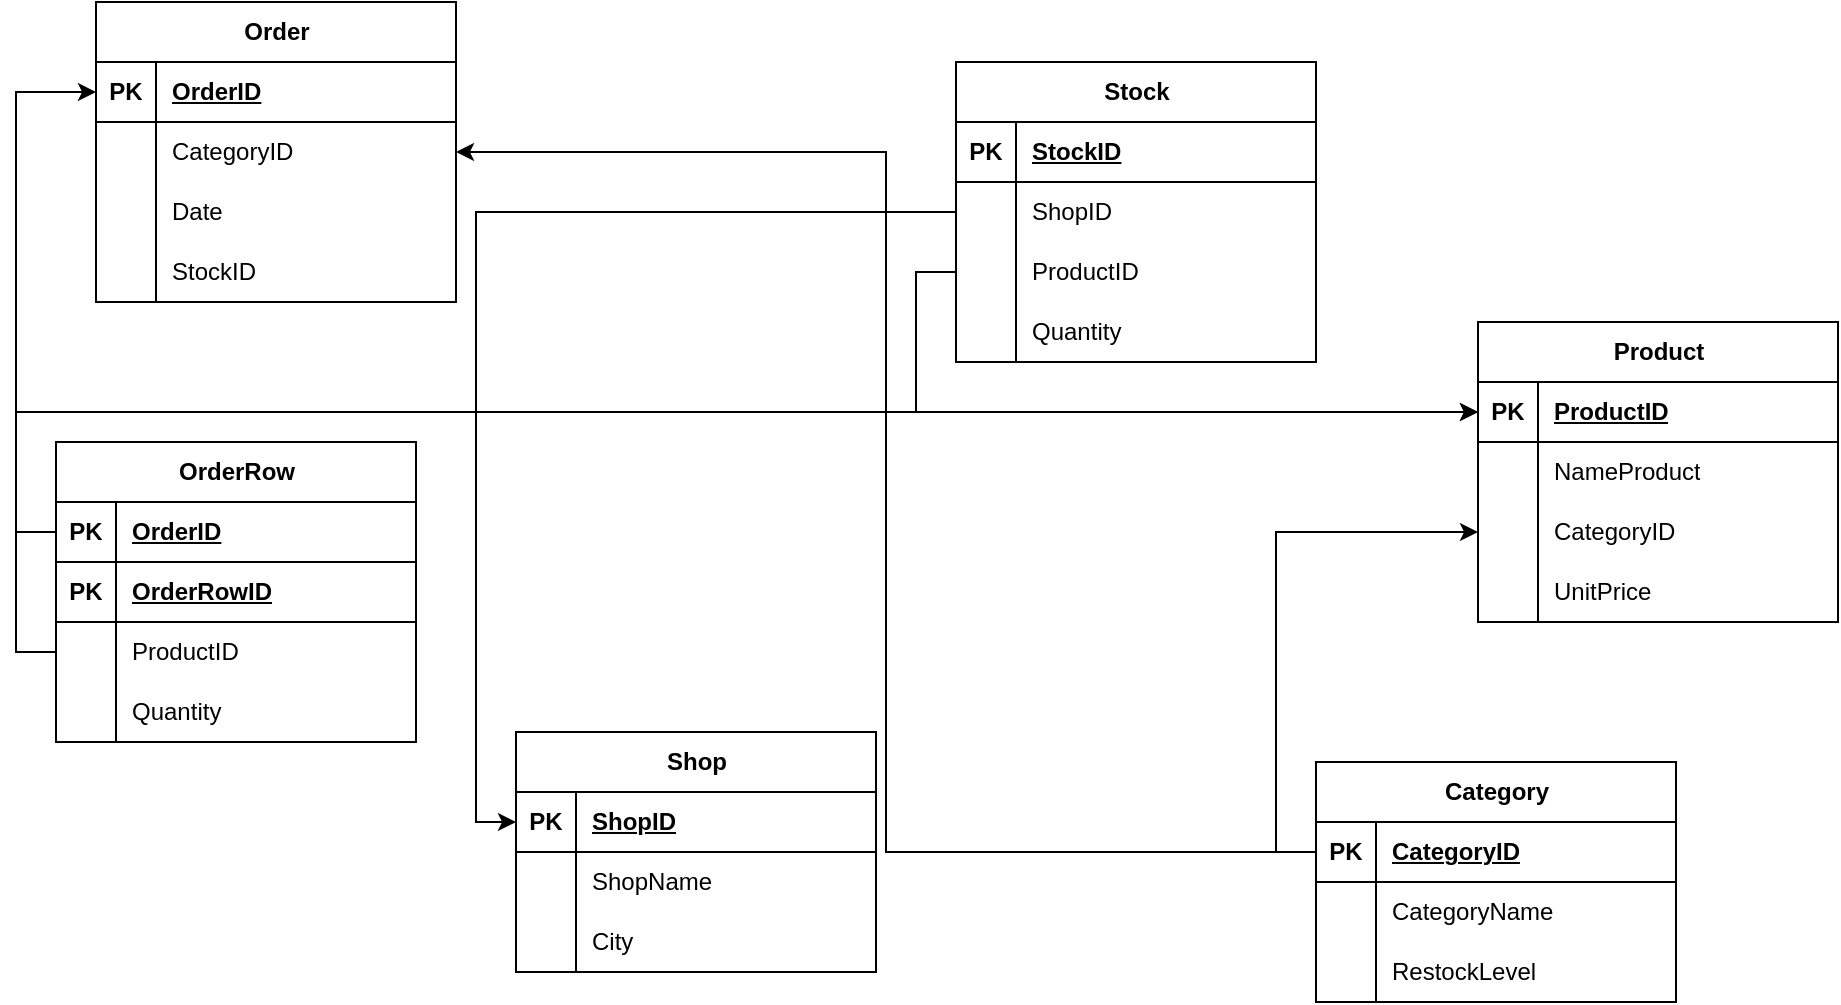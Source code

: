 <mxfile version="24.2.2" type="github">
  <diagram name="Pagina-1" id="MifDRLnON2oyP6IGiTaF">
    <mxGraphModel dx="1290" dy="522" grid="1" gridSize="10" guides="1" tooltips="1" connect="1" arrows="1" fold="1" page="1" pageScale="1" pageWidth="827" pageHeight="1169" math="0" shadow="0">
      <root>
        <mxCell id="0" />
        <mxCell id="1" parent="0" />
        <mxCell id="2HWA1hH77OT_1Yd0YeUR-2" value="Product" style="shape=table;startSize=30;container=1;collapsible=1;childLayout=tableLayout;fixedRows=1;rowLines=0;fontStyle=1;align=center;resizeLast=1;html=1;" parent="1" vertex="1">
          <mxGeometry x="1061" y="380" width="180" height="150" as="geometry" />
        </mxCell>
        <mxCell id="2HWA1hH77OT_1Yd0YeUR-3" value="" style="shape=tableRow;horizontal=0;startSize=0;swimlaneHead=0;swimlaneBody=0;fillColor=none;collapsible=0;dropTarget=0;points=[[0,0.5],[1,0.5]];portConstraint=eastwest;top=0;left=0;right=0;bottom=1;" parent="2HWA1hH77OT_1Yd0YeUR-2" vertex="1">
          <mxGeometry y="30" width="180" height="30" as="geometry" />
        </mxCell>
        <mxCell id="2HWA1hH77OT_1Yd0YeUR-4" value="PK" style="shape=partialRectangle;connectable=0;fillColor=none;top=0;left=0;bottom=0;right=0;fontStyle=1;overflow=hidden;whiteSpace=wrap;html=1;" parent="2HWA1hH77OT_1Yd0YeUR-3" vertex="1">
          <mxGeometry width="30" height="30" as="geometry">
            <mxRectangle width="30" height="30" as="alternateBounds" />
          </mxGeometry>
        </mxCell>
        <mxCell id="2HWA1hH77OT_1Yd0YeUR-5" value="ProductID" style="shape=partialRectangle;connectable=0;fillColor=none;top=0;left=0;bottom=0;right=0;align=left;spacingLeft=6;fontStyle=5;overflow=hidden;whiteSpace=wrap;html=1;" parent="2HWA1hH77OT_1Yd0YeUR-3" vertex="1">
          <mxGeometry x="30" width="150" height="30" as="geometry">
            <mxRectangle width="150" height="30" as="alternateBounds" />
          </mxGeometry>
        </mxCell>
        <mxCell id="2HWA1hH77OT_1Yd0YeUR-6" value="" style="shape=tableRow;horizontal=0;startSize=0;swimlaneHead=0;swimlaneBody=0;fillColor=none;collapsible=0;dropTarget=0;points=[[0,0.5],[1,0.5]];portConstraint=eastwest;top=0;left=0;right=0;bottom=0;" parent="2HWA1hH77OT_1Yd0YeUR-2" vertex="1">
          <mxGeometry y="60" width="180" height="30" as="geometry" />
        </mxCell>
        <mxCell id="2HWA1hH77OT_1Yd0YeUR-7" value="" style="shape=partialRectangle;connectable=0;fillColor=none;top=0;left=0;bottom=0;right=0;editable=1;overflow=hidden;whiteSpace=wrap;html=1;" parent="2HWA1hH77OT_1Yd0YeUR-6" vertex="1">
          <mxGeometry width="30" height="30" as="geometry">
            <mxRectangle width="30" height="30" as="alternateBounds" />
          </mxGeometry>
        </mxCell>
        <mxCell id="2HWA1hH77OT_1Yd0YeUR-8" value="NameProduct" style="shape=partialRectangle;connectable=0;fillColor=none;top=0;left=0;bottom=0;right=0;align=left;spacingLeft=6;overflow=hidden;whiteSpace=wrap;html=1;" parent="2HWA1hH77OT_1Yd0YeUR-6" vertex="1">
          <mxGeometry x="30" width="150" height="30" as="geometry">
            <mxRectangle width="150" height="30" as="alternateBounds" />
          </mxGeometry>
        </mxCell>
        <mxCell id="2HWA1hH77OT_1Yd0YeUR-9" value="" style="shape=tableRow;horizontal=0;startSize=0;swimlaneHead=0;swimlaneBody=0;fillColor=none;collapsible=0;dropTarget=0;points=[[0,0.5],[1,0.5]];portConstraint=eastwest;top=0;left=0;right=0;bottom=0;" parent="2HWA1hH77OT_1Yd0YeUR-2" vertex="1">
          <mxGeometry y="90" width="180" height="30" as="geometry" />
        </mxCell>
        <mxCell id="2HWA1hH77OT_1Yd0YeUR-10" value="" style="shape=partialRectangle;connectable=0;fillColor=none;top=0;left=0;bottom=0;right=0;editable=1;overflow=hidden;whiteSpace=wrap;html=1;" parent="2HWA1hH77OT_1Yd0YeUR-9" vertex="1">
          <mxGeometry width="30" height="30" as="geometry">
            <mxRectangle width="30" height="30" as="alternateBounds" />
          </mxGeometry>
        </mxCell>
        <mxCell id="2HWA1hH77OT_1Yd0YeUR-11" value="CategoryID" style="shape=partialRectangle;connectable=0;fillColor=none;top=0;left=0;bottom=0;right=0;align=left;spacingLeft=6;overflow=hidden;whiteSpace=wrap;html=1;" parent="2HWA1hH77OT_1Yd0YeUR-9" vertex="1">
          <mxGeometry x="30" width="150" height="30" as="geometry">
            <mxRectangle width="150" height="30" as="alternateBounds" />
          </mxGeometry>
        </mxCell>
        <mxCell id="2HWA1hH77OT_1Yd0YeUR-12" value="" style="shape=tableRow;horizontal=0;startSize=0;swimlaneHead=0;swimlaneBody=0;fillColor=none;collapsible=0;dropTarget=0;points=[[0,0.5],[1,0.5]];portConstraint=eastwest;top=0;left=0;right=0;bottom=0;" parent="2HWA1hH77OT_1Yd0YeUR-2" vertex="1">
          <mxGeometry y="120" width="180" height="30" as="geometry" />
        </mxCell>
        <mxCell id="2HWA1hH77OT_1Yd0YeUR-13" value="" style="shape=partialRectangle;connectable=0;fillColor=none;top=0;left=0;bottom=0;right=0;editable=1;overflow=hidden;whiteSpace=wrap;html=1;" parent="2HWA1hH77OT_1Yd0YeUR-12" vertex="1">
          <mxGeometry width="30" height="30" as="geometry">
            <mxRectangle width="30" height="30" as="alternateBounds" />
          </mxGeometry>
        </mxCell>
        <mxCell id="2HWA1hH77OT_1Yd0YeUR-14" value="UnitPrice" style="shape=partialRectangle;connectable=0;fillColor=none;top=0;left=0;bottom=0;right=0;align=left;spacingLeft=6;overflow=hidden;whiteSpace=wrap;html=1;" parent="2HWA1hH77OT_1Yd0YeUR-12" vertex="1">
          <mxGeometry x="30" width="150" height="30" as="geometry">
            <mxRectangle width="150" height="30" as="alternateBounds" />
          </mxGeometry>
        </mxCell>
        <mxCell id="2HWA1hH77OT_1Yd0YeUR-15" value="Stock" style="shape=table;startSize=30;container=1;collapsible=1;childLayout=tableLayout;fixedRows=1;rowLines=0;fontStyle=1;align=center;resizeLast=1;html=1;" parent="1" vertex="1">
          <mxGeometry x="800" y="250" width="180" height="150" as="geometry" />
        </mxCell>
        <mxCell id="2HWA1hH77OT_1Yd0YeUR-16" value="" style="shape=tableRow;horizontal=0;startSize=0;swimlaneHead=0;swimlaneBody=0;fillColor=none;collapsible=0;dropTarget=0;points=[[0,0.5],[1,0.5]];portConstraint=eastwest;top=0;left=0;right=0;bottom=1;" parent="2HWA1hH77OT_1Yd0YeUR-15" vertex="1">
          <mxGeometry y="30" width="180" height="30" as="geometry" />
        </mxCell>
        <mxCell id="2HWA1hH77OT_1Yd0YeUR-17" value="PK" style="shape=partialRectangle;connectable=0;fillColor=none;top=0;left=0;bottom=0;right=0;fontStyle=1;overflow=hidden;whiteSpace=wrap;html=1;" parent="2HWA1hH77OT_1Yd0YeUR-16" vertex="1">
          <mxGeometry width="30" height="30" as="geometry">
            <mxRectangle width="30" height="30" as="alternateBounds" />
          </mxGeometry>
        </mxCell>
        <mxCell id="2HWA1hH77OT_1Yd0YeUR-18" value="StockID" style="shape=partialRectangle;connectable=0;fillColor=none;top=0;left=0;bottom=0;right=0;align=left;spacingLeft=6;fontStyle=5;overflow=hidden;whiteSpace=wrap;html=1;" parent="2HWA1hH77OT_1Yd0YeUR-16" vertex="1">
          <mxGeometry x="30" width="150" height="30" as="geometry">
            <mxRectangle width="150" height="30" as="alternateBounds" />
          </mxGeometry>
        </mxCell>
        <mxCell id="2HWA1hH77OT_1Yd0YeUR-19" value="" style="shape=tableRow;horizontal=0;startSize=0;swimlaneHead=0;swimlaneBody=0;fillColor=none;collapsible=0;dropTarget=0;points=[[0,0.5],[1,0.5]];portConstraint=eastwest;top=0;left=0;right=0;bottom=0;" parent="2HWA1hH77OT_1Yd0YeUR-15" vertex="1">
          <mxGeometry y="60" width="180" height="30" as="geometry" />
        </mxCell>
        <mxCell id="2HWA1hH77OT_1Yd0YeUR-20" value="" style="shape=partialRectangle;connectable=0;fillColor=none;top=0;left=0;bottom=0;right=0;editable=1;overflow=hidden;whiteSpace=wrap;html=1;" parent="2HWA1hH77OT_1Yd0YeUR-19" vertex="1">
          <mxGeometry width="30" height="30" as="geometry">
            <mxRectangle width="30" height="30" as="alternateBounds" />
          </mxGeometry>
        </mxCell>
        <mxCell id="2HWA1hH77OT_1Yd0YeUR-21" value="ShopID" style="shape=partialRectangle;connectable=0;fillColor=none;top=0;left=0;bottom=0;right=0;align=left;spacingLeft=6;overflow=hidden;whiteSpace=wrap;html=1;" parent="2HWA1hH77OT_1Yd0YeUR-19" vertex="1">
          <mxGeometry x="30" width="150" height="30" as="geometry">
            <mxRectangle width="150" height="30" as="alternateBounds" />
          </mxGeometry>
        </mxCell>
        <mxCell id="2HWA1hH77OT_1Yd0YeUR-22" value="" style="shape=tableRow;horizontal=0;startSize=0;swimlaneHead=0;swimlaneBody=0;fillColor=none;collapsible=0;dropTarget=0;points=[[0,0.5],[1,0.5]];portConstraint=eastwest;top=0;left=0;right=0;bottom=0;" parent="2HWA1hH77OT_1Yd0YeUR-15" vertex="1">
          <mxGeometry y="90" width="180" height="30" as="geometry" />
        </mxCell>
        <mxCell id="2HWA1hH77OT_1Yd0YeUR-23" value="" style="shape=partialRectangle;connectable=0;fillColor=none;top=0;left=0;bottom=0;right=0;editable=1;overflow=hidden;whiteSpace=wrap;html=1;" parent="2HWA1hH77OT_1Yd0YeUR-22" vertex="1">
          <mxGeometry width="30" height="30" as="geometry">
            <mxRectangle width="30" height="30" as="alternateBounds" />
          </mxGeometry>
        </mxCell>
        <mxCell id="2HWA1hH77OT_1Yd0YeUR-24" value="ProductID" style="shape=partialRectangle;connectable=0;fillColor=none;top=0;left=0;bottom=0;right=0;align=left;spacingLeft=6;overflow=hidden;whiteSpace=wrap;html=1;" parent="2HWA1hH77OT_1Yd0YeUR-22" vertex="1">
          <mxGeometry x="30" width="150" height="30" as="geometry">
            <mxRectangle width="150" height="30" as="alternateBounds" />
          </mxGeometry>
        </mxCell>
        <mxCell id="2HWA1hH77OT_1Yd0YeUR-25" value="" style="shape=tableRow;horizontal=0;startSize=0;swimlaneHead=0;swimlaneBody=0;fillColor=none;collapsible=0;dropTarget=0;points=[[0,0.5],[1,0.5]];portConstraint=eastwest;top=0;left=0;right=0;bottom=0;" parent="2HWA1hH77OT_1Yd0YeUR-15" vertex="1">
          <mxGeometry y="120" width="180" height="30" as="geometry" />
        </mxCell>
        <mxCell id="2HWA1hH77OT_1Yd0YeUR-26" value="" style="shape=partialRectangle;connectable=0;fillColor=none;top=0;left=0;bottom=0;right=0;editable=1;overflow=hidden;whiteSpace=wrap;html=1;" parent="2HWA1hH77OT_1Yd0YeUR-25" vertex="1">
          <mxGeometry width="30" height="30" as="geometry">
            <mxRectangle width="30" height="30" as="alternateBounds" />
          </mxGeometry>
        </mxCell>
        <mxCell id="2HWA1hH77OT_1Yd0YeUR-27" value="Quantity" style="shape=partialRectangle;connectable=0;fillColor=none;top=0;left=0;bottom=0;right=0;align=left;spacingLeft=6;overflow=hidden;whiteSpace=wrap;html=1;" parent="2HWA1hH77OT_1Yd0YeUR-25" vertex="1">
          <mxGeometry x="30" width="150" height="30" as="geometry">
            <mxRectangle width="150" height="30" as="alternateBounds" />
          </mxGeometry>
        </mxCell>
        <mxCell id="2HWA1hH77OT_1Yd0YeUR-28" value="Category" style="shape=table;startSize=30;container=1;collapsible=1;childLayout=tableLayout;fixedRows=1;rowLines=0;fontStyle=1;align=center;resizeLast=1;html=1;" parent="1" vertex="1">
          <mxGeometry x="980" y="600" width="180" height="120" as="geometry" />
        </mxCell>
        <mxCell id="2HWA1hH77OT_1Yd0YeUR-29" value="" style="shape=tableRow;horizontal=0;startSize=0;swimlaneHead=0;swimlaneBody=0;fillColor=none;collapsible=0;dropTarget=0;points=[[0,0.5],[1,0.5]];portConstraint=eastwest;top=0;left=0;right=0;bottom=1;" parent="2HWA1hH77OT_1Yd0YeUR-28" vertex="1">
          <mxGeometry y="30" width="180" height="30" as="geometry" />
        </mxCell>
        <mxCell id="2HWA1hH77OT_1Yd0YeUR-30" value="PK" style="shape=partialRectangle;connectable=0;fillColor=none;top=0;left=0;bottom=0;right=0;fontStyle=1;overflow=hidden;whiteSpace=wrap;html=1;" parent="2HWA1hH77OT_1Yd0YeUR-29" vertex="1">
          <mxGeometry width="30" height="30" as="geometry">
            <mxRectangle width="30" height="30" as="alternateBounds" />
          </mxGeometry>
        </mxCell>
        <mxCell id="2HWA1hH77OT_1Yd0YeUR-31" value="CategoryID" style="shape=partialRectangle;connectable=0;fillColor=none;top=0;left=0;bottom=0;right=0;align=left;spacingLeft=6;fontStyle=5;overflow=hidden;whiteSpace=wrap;html=1;" parent="2HWA1hH77OT_1Yd0YeUR-29" vertex="1">
          <mxGeometry x="30" width="150" height="30" as="geometry">
            <mxRectangle width="150" height="30" as="alternateBounds" />
          </mxGeometry>
        </mxCell>
        <mxCell id="2HWA1hH77OT_1Yd0YeUR-32" value="" style="shape=tableRow;horizontal=0;startSize=0;swimlaneHead=0;swimlaneBody=0;fillColor=none;collapsible=0;dropTarget=0;points=[[0,0.5],[1,0.5]];portConstraint=eastwest;top=0;left=0;right=0;bottom=0;" parent="2HWA1hH77OT_1Yd0YeUR-28" vertex="1">
          <mxGeometry y="60" width="180" height="30" as="geometry" />
        </mxCell>
        <mxCell id="2HWA1hH77OT_1Yd0YeUR-33" value="" style="shape=partialRectangle;connectable=0;fillColor=none;top=0;left=0;bottom=0;right=0;editable=1;overflow=hidden;whiteSpace=wrap;html=1;" parent="2HWA1hH77OT_1Yd0YeUR-32" vertex="1">
          <mxGeometry width="30" height="30" as="geometry">
            <mxRectangle width="30" height="30" as="alternateBounds" />
          </mxGeometry>
        </mxCell>
        <mxCell id="2HWA1hH77OT_1Yd0YeUR-34" value="CategoryName" style="shape=partialRectangle;connectable=0;fillColor=none;top=0;left=0;bottom=0;right=0;align=left;spacingLeft=6;overflow=hidden;whiteSpace=wrap;html=1;" parent="2HWA1hH77OT_1Yd0YeUR-32" vertex="1">
          <mxGeometry x="30" width="150" height="30" as="geometry">
            <mxRectangle width="150" height="30" as="alternateBounds" />
          </mxGeometry>
        </mxCell>
        <mxCell id="2HWA1hH77OT_1Yd0YeUR-35" value="" style="shape=tableRow;horizontal=0;startSize=0;swimlaneHead=0;swimlaneBody=0;fillColor=none;collapsible=0;dropTarget=0;points=[[0,0.5],[1,0.5]];portConstraint=eastwest;top=0;left=0;right=0;bottom=0;" parent="2HWA1hH77OT_1Yd0YeUR-28" vertex="1">
          <mxGeometry y="90" width="180" height="30" as="geometry" />
        </mxCell>
        <mxCell id="2HWA1hH77OT_1Yd0YeUR-36" value="" style="shape=partialRectangle;connectable=0;fillColor=none;top=0;left=0;bottom=0;right=0;editable=1;overflow=hidden;whiteSpace=wrap;html=1;" parent="2HWA1hH77OT_1Yd0YeUR-35" vertex="1">
          <mxGeometry width="30" height="30" as="geometry">
            <mxRectangle width="30" height="30" as="alternateBounds" />
          </mxGeometry>
        </mxCell>
        <mxCell id="2HWA1hH77OT_1Yd0YeUR-37" value="RestockLevel" style="shape=partialRectangle;connectable=0;fillColor=none;top=0;left=0;bottom=0;right=0;align=left;spacingLeft=6;overflow=hidden;whiteSpace=wrap;html=1;" parent="2HWA1hH77OT_1Yd0YeUR-35" vertex="1">
          <mxGeometry x="30" width="150" height="30" as="geometry">
            <mxRectangle width="150" height="30" as="alternateBounds" />
          </mxGeometry>
        </mxCell>
        <mxCell id="2HWA1hH77OT_1Yd0YeUR-41" value="Shop" style="shape=table;startSize=30;container=1;collapsible=1;childLayout=tableLayout;fixedRows=1;rowLines=0;fontStyle=1;align=center;resizeLast=1;html=1;" parent="1" vertex="1">
          <mxGeometry x="580" y="585" width="180" height="120" as="geometry" />
        </mxCell>
        <mxCell id="2HWA1hH77OT_1Yd0YeUR-42" value="" style="shape=tableRow;horizontal=0;startSize=0;swimlaneHead=0;swimlaneBody=0;fillColor=none;collapsible=0;dropTarget=0;points=[[0,0.5],[1,0.5]];portConstraint=eastwest;top=0;left=0;right=0;bottom=1;" parent="2HWA1hH77OT_1Yd0YeUR-41" vertex="1">
          <mxGeometry y="30" width="180" height="30" as="geometry" />
        </mxCell>
        <mxCell id="2HWA1hH77OT_1Yd0YeUR-43" value="PK" style="shape=partialRectangle;connectable=0;fillColor=none;top=0;left=0;bottom=0;right=0;fontStyle=1;overflow=hidden;whiteSpace=wrap;html=1;" parent="2HWA1hH77OT_1Yd0YeUR-42" vertex="1">
          <mxGeometry width="30" height="30" as="geometry">
            <mxRectangle width="30" height="30" as="alternateBounds" />
          </mxGeometry>
        </mxCell>
        <mxCell id="2HWA1hH77OT_1Yd0YeUR-44" value="ShopID" style="shape=partialRectangle;connectable=0;fillColor=none;top=0;left=0;bottom=0;right=0;align=left;spacingLeft=6;fontStyle=5;overflow=hidden;whiteSpace=wrap;html=1;" parent="2HWA1hH77OT_1Yd0YeUR-42" vertex="1">
          <mxGeometry x="30" width="150" height="30" as="geometry">
            <mxRectangle width="150" height="30" as="alternateBounds" />
          </mxGeometry>
        </mxCell>
        <mxCell id="2HWA1hH77OT_1Yd0YeUR-45" value="" style="shape=tableRow;horizontal=0;startSize=0;swimlaneHead=0;swimlaneBody=0;fillColor=none;collapsible=0;dropTarget=0;points=[[0,0.5],[1,0.5]];portConstraint=eastwest;top=0;left=0;right=0;bottom=0;" parent="2HWA1hH77OT_1Yd0YeUR-41" vertex="1">
          <mxGeometry y="60" width="180" height="30" as="geometry" />
        </mxCell>
        <mxCell id="2HWA1hH77OT_1Yd0YeUR-46" value="" style="shape=partialRectangle;connectable=0;fillColor=none;top=0;left=0;bottom=0;right=0;editable=1;overflow=hidden;whiteSpace=wrap;html=1;" parent="2HWA1hH77OT_1Yd0YeUR-45" vertex="1">
          <mxGeometry width="30" height="30" as="geometry">
            <mxRectangle width="30" height="30" as="alternateBounds" />
          </mxGeometry>
        </mxCell>
        <mxCell id="2HWA1hH77OT_1Yd0YeUR-47" value="ShopName" style="shape=partialRectangle;connectable=0;fillColor=none;top=0;left=0;bottom=0;right=0;align=left;spacingLeft=6;overflow=hidden;whiteSpace=wrap;html=1;" parent="2HWA1hH77OT_1Yd0YeUR-45" vertex="1">
          <mxGeometry x="30" width="150" height="30" as="geometry">
            <mxRectangle width="150" height="30" as="alternateBounds" />
          </mxGeometry>
        </mxCell>
        <mxCell id="2HWA1hH77OT_1Yd0YeUR-51" value="" style="shape=tableRow;horizontal=0;startSize=0;swimlaneHead=0;swimlaneBody=0;fillColor=none;collapsible=0;dropTarget=0;points=[[0,0.5],[1,0.5]];portConstraint=eastwest;top=0;left=0;right=0;bottom=0;" parent="2HWA1hH77OT_1Yd0YeUR-41" vertex="1">
          <mxGeometry y="90" width="180" height="30" as="geometry" />
        </mxCell>
        <mxCell id="2HWA1hH77OT_1Yd0YeUR-52" value="" style="shape=partialRectangle;connectable=0;fillColor=none;top=0;left=0;bottom=0;right=0;editable=1;overflow=hidden;whiteSpace=wrap;html=1;" parent="2HWA1hH77OT_1Yd0YeUR-51" vertex="1">
          <mxGeometry width="30" height="30" as="geometry">
            <mxRectangle width="30" height="30" as="alternateBounds" />
          </mxGeometry>
        </mxCell>
        <mxCell id="2HWA1hH77OT_1Yd0YeUR-53" value="City" style="shape=partialRectangle;connectable=0;fillColor=none;top=0;left=0;bottom=0;right=0;align=left;spacingLeft=6;overflow=hidden;whiteSpace=wrap;html=1;" parent="2HWA1hH77OT_1Yd0YeUR-51" vertex="1">
          <mxGeometry x="30" width="150" height="30" as="geometry">
            <mxRectangle width="150" height="30" as="alternateBounds" />
          </mxGeometry>
        </mxCell>
        <mxCell id="2HWA1hH77OT_1Yd0YeUR-54" value="Order" style="shape=table;startSize=30;container=1;collapsible=1;childLayout=tableLayout;fixedRows=1;rowLines=0;fontStyle=1;align=center;resizeLast=1;html=1;" parent="1" vertex="1">
          <mxGeometry x="370" y="220" width="180" height="150" as="geometry" />
        </mxCell>
        <mxCell id="2HWA1hH77OT_1Yd0YeUR-55" value="" style="shape=tableRow;horizontal=0;startSize=0;swimlaneHead=0;swimlaneBody=0;fillColor=none;collapsible=0;dropTarget=0;points=[[0,0.5],[1,0.5]];portConstraint=eastwest;top=0;left=0;right=0;bottom=1;" parent="2HWA1hH77OT_1Yd0YeUR-54" vertex="1">
          <mxGeometry y="30" width="180" height="30" as="geometry" />
        </mxCell>
        <mxCell id="2HWA1hH77OT_1Yd0YeUR-56" value="PK" style="shape=partialRectangle;connectable=0;fillColor=none;top=0;left=0;bottom=0;right=0;fontStyle=1;overflow=hidden;whiteSpace=wrap;html=1;" parent="2HWA1hH77OT_1Yd0YeUR-55" vertex="1">
          <mxGeometry width="30" height="30" as="geometry">
            <mxRectangle width="30" height="30" as="alternateBounds" />
          </mxGeometry>
        </mxCell>
        <mxCell id="2HWA1hH77OT_1Yd0YeUR-57" value="OrderID" style="shape=partialRectangle;connectable=0;fillColor=none;top=0;left=0;bottom=0;right=0;align=left;spacingLeft=6;fontStyle=5;overflow=hidden;whiteSpace=wrap;html=1;" parent="2HWA1hH77OT_1Yd0YeUR-55" vertex="1">
          <mxGeometry x="30" width="150" height="30" as="geometry">
            <mxRectangle width="150" height="30" as="alternateBounds" />
          </mxGeometry>
        </mxCell>
        <mxCell id="2HWA1hH77OT_1Yd0YeUR-58" value="" style="shape=tableRow;horizontal=0;startSize=0;swimlaneHead=0;swimlaneBody=0;fillColor=none;collapsible=0;dropTarget=0;points=[[0,0.5],[1,0.5]];portConstraint=eastwest;top=0;left=0;right=0;bottom=0;" parent="2HWA1hH77OT_1Yd0YeUR-54" vertex="1">
          <mxGeometry y="60" width="180" height="30" as="geometry" />
        </mxCell>
        <mxCell id="2HWA1hH77OT_1Yd0YeUR-59" value="" style="shape=partialRectangle;connectable=0;fillColor=none;top=0;left=0;bottom=0;right=0;editable=1;overflow=hidden;whiteSpace=wrap;html=1;" parent="2HWA1hH77OT_1Yd0YeUR-58" vertex="1">
          <mxGeometry width="30" height="30" as="geometry">
            <mxRectangle width="30" height="30" as="alternateBounds" />
          </mxGeometry>
        </mxCell>
        <mxCell id="2HWA1hH77OT_1Yd0YeUR-60" value="CategoryID" style="shape=partialRectangle;connectable=0;fillColor=none;top=0;left=0;bottom=0;right=0;align=left;spacingLeft=6;overflow=hidden;whiteSpace=wrap;html=1;" parent="2HWA1hH77OT_1Yd0YeUR-58" vertex="1">
          <mxGeometry x="30" width="150" height="30" as="geometry">
            <mxRectangle width="150" height="30" as="alternateBounds" />
          </mxGeometry>
        </mxCell>
        <mxCell id="2HWA1hH77OT_1Yd0YeUR-61" value="" style="shape=tableRow;horizontal=0;startSize=0;swimlaneHead=0;swimlaneBody=0;fillColor=none;collapsible=0;dropTarget=0;points=[[0,0.5],[1,0.5]];portConstraint=eastwest;top=0;left=0;right=0;bottom=0;" parent="2HWA1hH77OT_1Yd0YeUR-54" vertex="1">
          <mxGeometry y="90" width="180" height="30" as="geometry" />
        </mxCell>
        <mxCell id="2HWA1hH77OT_1Yd0YeUR-62" value="" style="shape=partialRectangle;connectable=0;fillColor=none;top=0;left=0;bottom=0;right=0;editable=1;overflow=hidden;whiteSpace=wrap;html=1;" parent="2HWA1hH77OT_1Yd0YeUR-61" vertex="1">
          <mxGeometry width="30" height="30" as="geometry">
            <mxRectangle width="30" height="30" as="alternateBounds" />
          </mxGeometry>
        </mxCell>
        <mxCell id="2HWA1hH77OT_1Yd0YeUR-63" value="Date" style="shape=partialRectangle;connectable=0;fillColor=none;top=0;left=0;bottom=0;right=0;align=left;spacingLeft=6;overflow=hidden;whiteSpace=wrap;html=1;" parent="2HWA1hH77OT_1Yd0YeUR-61" vertex="1">
          <mxGeometry x="30" width="150" height="30" as="geometry">
            <mxRectangle width="150" height="30" as="alternateBounds" />
          </mxGeometry>
        </mxCell>
        <mxCell id="2HWA1hH77OT_1Yd0YeUR-64" value="" style="shape=tableRow;horizontal=0;startSize=0;swimlaneHead=0;swimlaneBody=0;fillColor=none;collapsible=0;dropTarget=0;points=[[0,0.5],[1,0.5]];portConstraint=eastwest;top=0;left=0;right=0;bottom=0;" parent="2HWA1hH77OT_1Yd0YeUR-54" vertex="1">
          <mxGeometry y="120" width="180" height="30" as="geometry" />
        </mxCell>
        <mxCell id="2HWA1hH77OT_1Yd0YeUR-65" value="" style="shape=partialRectangle;connectable=0;fillColor=none;top=0;left=0;bottom=0;right=0;editable=1;overflow=hidden;whiteSpace=wrap;html=1;" parent="2HWA1hH77OT_1Yd0YeUR-64" vertex="1">
          <mxGeometry width="30" height="30" as="geometry">
            <mxRectangle width="30" height="30" as="alternateBounds" />
          </mxGeometry>
        </mxCell>
        <mxCell id="2HWA1hH77OT_1Yd0YeUR-66" value="StockID" style="shape=partialRectangle;connectable=0;fillColor=none;top=0;left=0;bottom=0;right=0;align=left;spacingLeft=6;overflow=hidden;whiteSpace=wrap;html=1;" parent="2HWA1hH77OT_1Yd0YeUR-64" vertex="1">
          <mxGeometry x="30" width="150" height="30" as="geometry">
            <mxRectangle width="150" height="30" as="alternateBounds" />
          </mxGeometry>
        </mxCell>
        <mxCell id="2HWA1hH77OT_1Yd0YeUR-67" value="OrderRow" style="shape=table;startSize=30;container=1;collapsible=1;childLayout=tableLayout;fixedRows=1;rowLines=0;fontStyle=1;align=center;resizeLast=1;html=1;" parent="1" vertex="1">
          <mxGeometry x="350" y="440" width="180" height="150" as="geometry" />
        </mxCell>
        <mxCell id="2HWA1hH77OT_1Yd0YeUR-68" value="" style="shape=tableRow;horizontal=0;startSize=0;swimlaneHead=0;swimlaneBody=0;fillColor=none;collapsible=0;dropTarget=0;points=[[0,0.5],[1,0.5]];portConstraint=eastwest;top=0;left=0;right=0;bottom=1;" parent="2HWA1hH77OT_1Yd0YeUR-67" vertex="1">
          <mxGeometry y="30" width="180" height="30" as="geometry" />
        </mxCell>
        <mxCell id="2HWA1hH77OT_1Yd0YeUR-69" value="PK" style="shape=partialRectangle;connectable=0;fillColor=none;top=0;left=0;bottom=0;right=0;fontStyle=1;overflow=hidden;whiteSpace=wrap;html=1;" parent="2HWA1hH77OT_1Yd0YeUR-68" vertex="1">
          <mxGeometry width="30" height="30" as="geometry">
            <mxRectangle width="30" height="30" as="alternateBounds" />
          </mxGeometry>
        </mxCell>
        <mxCell id="2HWA1hH77OT_1Yd0YeUR-70" value="OrderID" style="shape=partialRectangle;connectable=0;fillColor=none;top=0;left=0;bottom=0;right=0;align=left;spacingLeft=6;fontStyle=5;overflow=hidden;whiteSpace=wrap;html=1;" parent="2HWA1hH77OT_1Yd0YeUR-68" vertex="1">
          <mxGeometry x="30" width="150" height="30" as="geometry">
            <mxRectangle width="150" height="30" as="alternateBounds" />
          </mxGeometry>
        </mxCell>
        <mxCell id="2HWA1hH77OT_1Yd0YeUR-80" value="" style="shape=tableRow;horizontal=0;startSize=0;swimlaneHead=0;swimlaneBody=0;fillColor=none;collapsible=0;dropTarget=0;points=[[0,0.5],[1,0.5]];portConstraint=eastwest;top=0;left=0;right=0;bottom=1;" parent="2HWA1hH77OT_1Yd0YeUR-67" vertex="1">
          <mxGeometry y="60" width="180" height="30" as="geometry" />
        </mxCell>
        <mxCell id="2HWA1hH77OT_1Yd0YeUR-81" value="PK" style="shape=partialRectangle;connectable=0;fillColor=none;top=0;left=0;bottom=0;right=0;fontStyle=1;overflow=hidden;whiteSpace=wrap;html=1;" parent="2HWA1hH77OT_1Yd0YeUR-80" vertex="1">
          <mxGeometry width="30" height="30" as="geometry">
            <mxRectangle width="30" height="30" as="alternateBounds" />
          </mxGeometry>
        </mxCell>
        <mxCell id="2HWA1hH77OT_1Yd0YeUR-82" value="OrderRowID" style="shape=partialRectangle;connectable=0;fillColor=none;top=0;left=0;bottom=0;right=0;align=left;spacingLeft=6;fontStyle=5;overflow=hidden;whiteSpace=wrap;html=1;" parent="2HWA1hH77OT_1Yd0YeUR-80" vertex="1">
          <mxGeometry x="30" width="150" height="30" as="geometry">
            <mxRectangle width="150" height="30" as="alternateBounds" />
          </mxGeometry>
        </mxCell>
        <mxCell id="2HWA1hH77OT_1Yd0YeUR-71" value="" style="shape=tableRow;horizontal=0;startSize=0;swimlaneHead=0;swimlaneBody=0;fillColor=none;collapsible=0;dropTarget=0;points=[[0,0.5],[1,0.5]];portConstraint=eastwest;top=0;left=0;right=0;bottom=0;" parent="2HWA1hH77OT_1Yd0YeUR-67" vertex="1">
          <mxGeometry y="90" width="180" height="30" as="geometry" />
        </mxCell>
        <mxCell id="2HWA1hH77OT_1Yd0YeUR-72" value="" style="shape=partialRectangle;connectable=0;fillColor=none;top=0;left=0;bottom=0;right=0;editable=1;overflow=hidden;whiteSpace=wrap;html=1;" parent="2HWA1hH77OT_1Yd0YeUR-71" vertex="1">
          <mxGeometry width="30" height="30" as="geometry">
            <mxRectangle width="30" height="30" as="alternateBounds" />
          </mxGeometry>
        </mxCell>
        <mxCell id="2HWA1hH77OT_1Yd0YeUR-73" value="ProductID" style="shape=partialRectangle;connectable=0;fillColor=none;top=0;left=0;bottom=0;right=0;align=left;spacingLeft=6;overflow=hidden;whiteSpace=wrap;html=1;" parent="2HWA1hH77OT_1Yd0YeUR-71" vertex="1">
          <mxGeometry x="30" width="150" height="30" as="geometry">
            <mxRectangle width="150" height="30" as="alternateBounds" />
          </mxGeometry>
        </mxCell>
        <mxCell id="2HWA1hH77OT_1Yd0YeUR-74" value="" style="shape=tableRow;horizontal=0;startSize=0;swimlaneHead=0;swimlaneBody=0;fillColor=none;collapsible=0;dropTarget=0;points=[[0,0.5],[1,0.5]];portConstraint=eastwest;top=0;left=0;right=0;bottom=0;" parent="2HWA1hH77OT_1Yd0YeUR-67" vertex="1">
          <mxGeometry y="120" width="180" height="30" as="geometry" />
        </mxCell>
        <mxCell id="2HWA1hH77OT_1Yd0YeUR-75" value="" style="shape=partialRectangle;connectable=0;fillColor=none;top=0;left=0;bottom=0;right=0;editable=1;overflow=hidden;whiteSpace=wrap;html=1;" parent="2HWA1hH77OT_1Yd0YeUR-74" vertex="1">
          <mxGeometry width="30" height="30" as="geometry">
            <mxRectangle width="30" height="30" as="alternateBounds" />
          </mxGeometry>
        </mxCell>
        <mxCell id="2HWA1hH77OT_1Yd0YeUR-76" value="Quantity" style="shape=partialRectangle;connectable=0;fillColor=none;top=0;left=0;bottom=0;right=0;align=left;spacingLeft=6;overflow=hidden;whiteSpace=wrap;html=1;" parent="2HWA1hH77OT_1Yd0YeUR-74" vertex="1">
          <mxGeometry x="30" width="150" height="30" as="geometry">
            <mxRectangle width="150" height="30" as="alternateBounds" />
          </mxGeometry>
        </mxCell>
        <mxCell id="2HWA1hH77OT_1Yd0YeUR-83" style="edgeStyle=orthogonalEdgeStyle;rounded=0;orthogonalLoop=1;jettySize=auto;html=1;exitX=0;exitY=0.5;exitDx=0;exitDy=0;entryX=0;entryY=0.5;entryDx=0;entryDy=0;" parent="1" source="2HWA1hH77OT_1Yd0YeUR-29" target="2HWA1hH77OT_1Yd0YeUR-9" edge="1">
          <mxGeometry relative="1" as="geometry" />
        </mxCell>
        <mxCell id="2HWA1hH77OT_1Yd0YeUR-85" style="edgeStyle=orthogonalEdgeStyle;rounded=0;orthogonalLoop=1;jettySize=auto;html=1;exitX=0;exitY=0.5;exitDx=0;exitDy=0;entryX=0;entryY=0.5;entryDx=0;entryDy=0;" parent="1" source="2HWA1hH77OT_1Yd0YeUR-68" target="2HWA1hH77OT_1Yd0YeUR-55" edge="1">
          <mxGeometry relative="1" as="geometry" />
        </mxCell>
        <mxCell id="2HWA1hH77OT_1Yd0YeUR-90" style="edgeStyle=orthogonalEdgeStyle;rounded=0;orthogonalLoop=1;jettySize=auto;html=1;exitX=0;exitY=0.5;exitDx=0;exitDy=0;entryX=0;entryY=0.5;entryDx=0;entryDy=0;" parent="1" source="2HWA1hH77OT_1Yd0YeUR-22" target="2HWA1hH77OT_1Yd0YeUR-3" edge="1">
          <mxGeometry relative="1" as="geometry" />
        </mxCell>
        <mxCell id="2HWA1hH77OT_1Yd0YeUR-91" style="edgeStyle=orthogonalEdgeStyle;rounded=0;orthogonalLoop=1;jettySize=auto;html=1;exitX=0;exitY=0.5;exitDx=0;exitDy=0;entryX=0;entryY=0.5;entryDx=0;entryDy=0;" parent="1" source="2HWA1hH77OT_1Yd0YeUR-19" target="2HWA1hH77OT_1Yd0YeUR-42" edge="1">
          <mxGeometry relative="1" as="geometry" />
        </mxCell>
        <mxCell id="2HWA1hH77OT_1Yd0YeUR-95" style="edgeStyle=orthogonalEdgeStyle;rounded=0;orthogonalLoop=1;jettySize=auto;html=1;exitX=0;exitY=0.5;exitDx=0;exitDy=0;entryX=1;entryY=0.5;entryDx=0;entryDy=0;" parent="1" source="2HWA1hH77OT_1Yd0YeUR-29" target="2HWA1hH77OT_1Yd0YeUR-58" edge="1">
          <mxGeometry relative="1" as="geometry" />
        </mxCell>
        <mxCell id="2HWA1hH77OT_1Yd0YeUR-96" style="edgeStyle=orthogonalEdgeStyle;rounded=0;orthogonalLoop=1;jettySize=auto;html=1;exitX=0;exitY=0.5;exitDx=0;exitDy=0;entryX=0;entryY=0.5;entryDx=0;entryDy=0;" parent="1" source="2HWA1hH77OT_1Yd0YeUR-71" target="2HWA1hH77OT_1Yd0YeUR-3" edge="1">
          <mxGeometry relative="1" as="geometry" />
        </mxCell>
      </root>
    </mxGraphModel>
  </diagram>
</mxfile>
